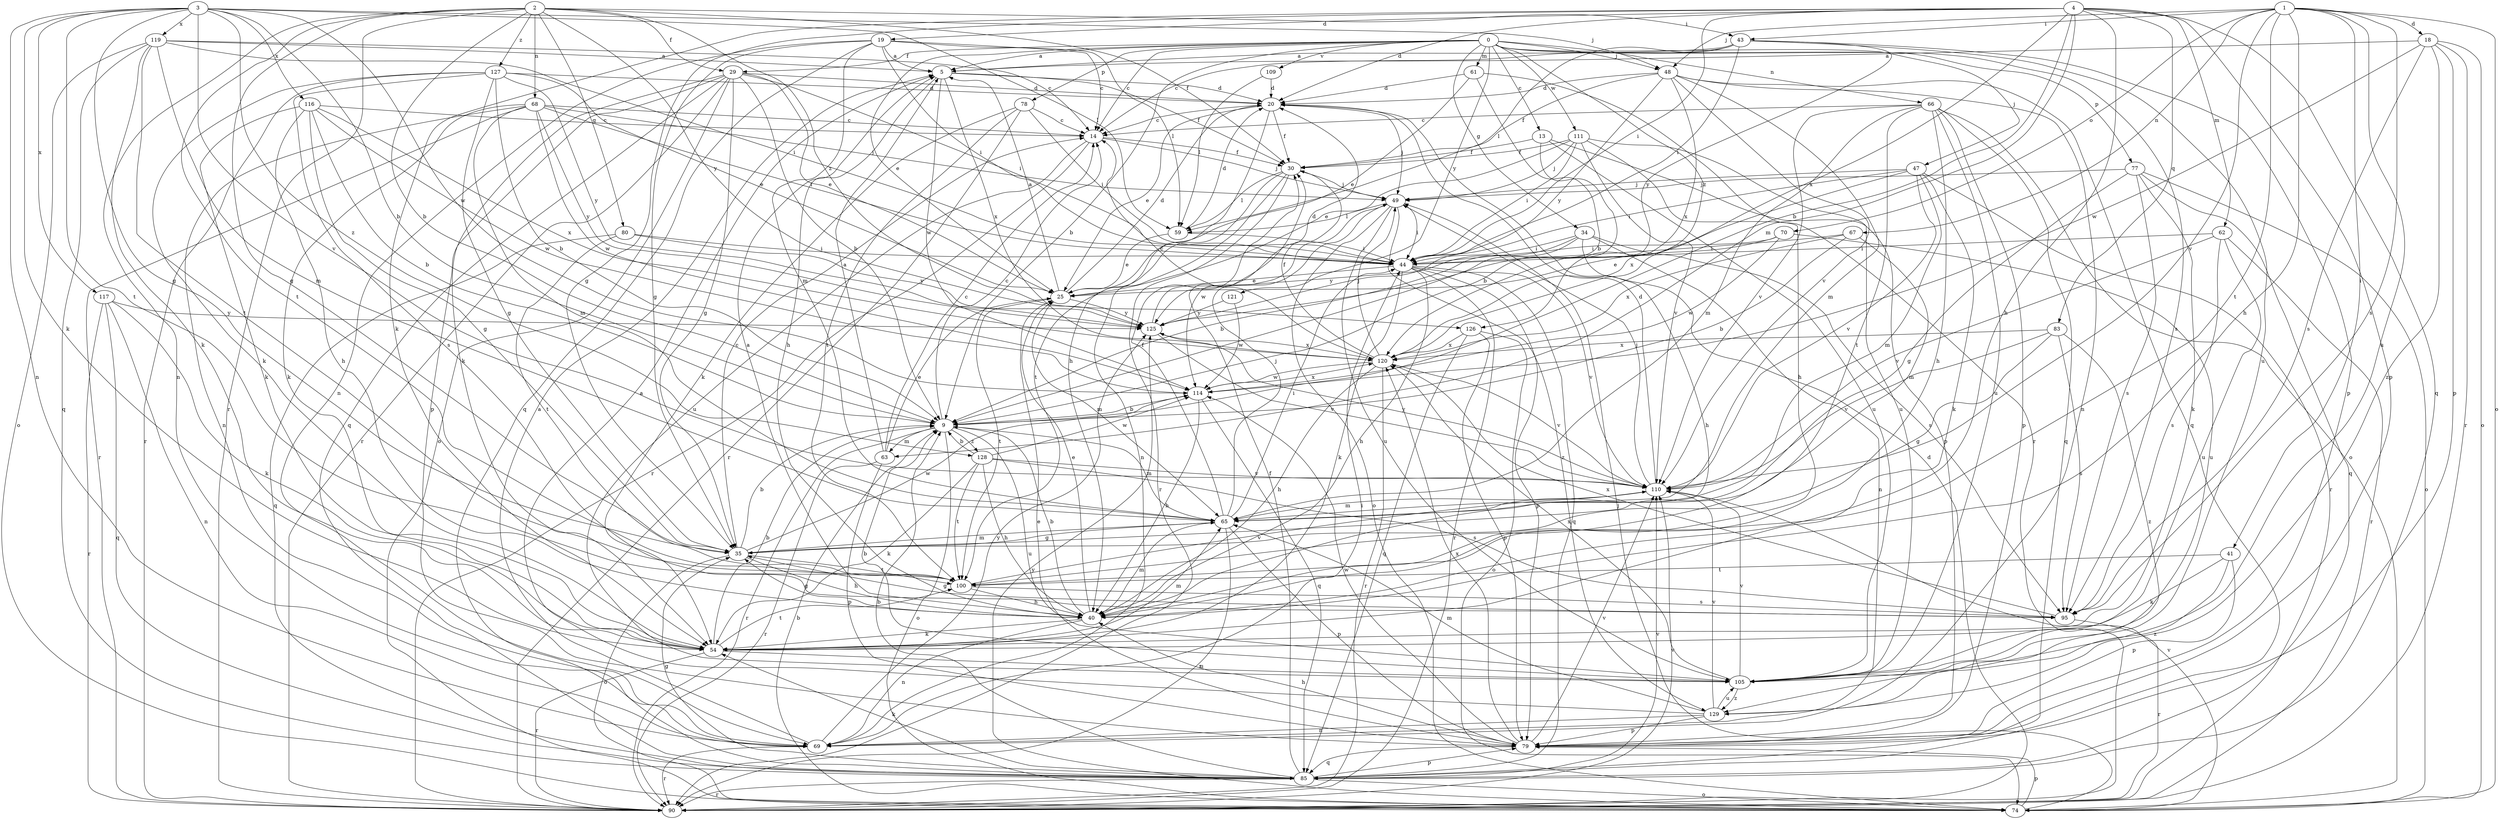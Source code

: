 strict digraph  {
0;
1;
2;
3;
4;
5;
9;
13;
14;
18;
19;
20;
25;
29;
30;
34;
35;
40;
41;
43;
44;
47;
48;
49;
54;
59;
61;
62;
63;
65;
66;
67;
68;
69;
70;
74;
77;
78;
79;
80;
83;
85;
90;
95;
100;
105;
109;
110;
111;
114;
116;
117;
119;
120;
121;
125;
126;
127;
128;
129;
0 -> 5  [label=a];
0 -> 9  [label=b];
0 -> 13  [label=c];
0 -> 14  [label=c];
0 -> 25  [label=e];
0 -> 29  [label=f];
0 -> 34  [label=g];
0 -> 47  [label=j];
0 -> 48  [label=j];
0 -> 61  [label=m];
0 -> 66  [label=n];
0 -> 77  [label=p];
0 -> 78  [label=p];
0 -> 95  [label=s];
0 -> 109  [label=v];
0 -> 111  [label=w];
0 -> 121  [label=y];
0 -> 126  [label=z];
1 -> 18  [label=d];
1 -> 40  [label=h];
1 -> 41  [label=i];
1 -> 43  [label=i];
1 -> 48  [label=j];
1 -> 67  [label=n];
1 -> 70  [label=o];
1 -> 74  [label=o];
1 -> 95  [label=s];
1 -> 100  [label=t];
1 -> 105  [label=u];
1 -> 110  [label=v];
2 -> 9  [label=b];
2 -> 29  [label=f];
2 -> 30  [label=f];
2 -> 35  [label=g];
2 -> 43  [label=i];
2 -> 68  [label=n];
2 -> 69  [label=n];
2 -> 80  [label=q];
2 -> 90  [label=r];
2 -> 100  [label=t];
2 -> 125  [label=y];
2 -> 126  [label=z];
2 -> 127  [label=z];
3 -> 9  [label=b];
3 -> 35  [label=g];
3 -> 48  [label=j];
3 -> 54  [label=k];
3 -> 59  [label=l];
3 -> 69  [label=n];
3 -> 100  [label=t];
3 -> 110  [label=v];
3 -> 114  [label=w];
3 -> 116  [label=x];
3 -> 117  [label=x];
3 -> 119  [label=x];
3 -> 128  [label=z];
4 -> 9  [label=b];
4 -> 19  [label=d];
4 -> 20  [label=d];
4 -> 35  [label=g];
4 -> 40  [label=h];
4 -> 44  [label=i];
4 -> 54  [label=k];
4 -> 62  [label=m];
4 -> 63  [label=m];
4 -> 79  [label=p];
4 -> 83  [label=q];
4 -> 85  [label=q];
4 -> 120  [label=x];
5 -> 20  [label=d];
5 -> 30  [label=f];
5 -> 40  [label=h];
5 -> 114  [label=w];
5 -> 120  [label=x];
9 -> 14  [label=c];
9 -> 63  [label=m];
9 -> 65  [label=m];
9 -> 74  [label=o];
9 -> 90  [label=r];
9 -> 105  [label=u];
9 -> 128  [label=z];
13 -> 9  [label=b];
13 -> 30  [label=f];
13 -> 79  [label=p];
13 -> 105  [label=u];
14 -> 30  [label=f];
14 -> 49  [label=j];
14 -> 90  [label=r];
14 -> 105  [label=u];
18 -> 5  [label=a];
18 -> 74  [label=o];
18 -> 79  [label=p];
18 -> 90  [label=r];
18 -> 95  [label=s];
18 -> 114  [label=w];
18 -> 129  [label=z];
19 -> 5  [label=a];
19 -> 14  [label=c];
19 -> 35  [label=g];
19 -> 44  [label=i];
19 -> 59  [label=l];
19 -> 65  [label=m];
19 -> 69  [label=n];
19 -> 85  [label=q];
20 -> 14  [label=c];
20 -> 25  [label=e];
20 -> 30  [label=f];
20 -> 40  [label=h];
20 -> 49  [label=j];
25 -> 5  [label=a];
25 -> 20  [label=d];
25 -> 65  [label=m];
25 -> 100  [label=t];
25 -> 125  [label=y];
29 -> 9  [label=b];
29 -> 20  [label=d];
29 -> 25  [label=e];
29 -> 35  [label=g];
29 -> 44  [label=i];
29 -> 54  [label=k];
29 -> 74  [label=o];
29 -> 79  [label=p];
29 -> 85  [label=q];
29 -> 90  [label=r];
30 -> 49  [label=j];
30 -> 59  [label=l];
30 -> 69  [label=n];
30 -> 90  [label=r];
30 -> 100  [label=t];
34 -> 9  [label=b];
34 -> 40  [label=h];
34 -> 44  [label=i];
34 -> 69  [label=n];
34 -> 95  [label=s];
34 -> 125  [label=y];
35 -> 9  [label=b];
35 -> 14  [label=c];
35 -> 40  [label=h];
35 -> 65  [label=m];
35 -> 74  [label=o];
35 -> 100  [label=t];
35 -> 114  [label=w];
40 -> 5  [label=a];
40 -> 9  [label=b];
40 -> 25  [label=e];
40 -> 35  [label=g];
40 -> 54  [label=k];
40 -> 65  [label=m];
40 -> 69  [label=n];
41 -> 54  [label=k];
41 -> 79  [label=p];
41 -> 100  [label=t];
41 -> 129  [label=z];
43 -> 5  [label=a];
43 -> 14  [label=c];
43 -> 44  [label=i];
43 -> 59  [label=l];
43 -> 79  [label=p];
43 -> 105  [label=u];
43 -> 125  [label=y];
44 -> 25  [label=e];
44 -> 40  [label=h];
44 -> 54  [label=k];
44 -> 79  [label=p];
44 -> 85  [label=q];
44 -> 90  [label=r];
44 -> 110  [label=v];
47 -> 44  [label=i];
47 -> 49  [label=j];
47 -> 54  [label=k];
47 -> 65  [label=m];
47 -> 90  [label=r];
47 -> 110  [label=v];
47 -> 120  [label=x];
48 -> 20  [label=d];
48 -> 30  [label=f];
48 -> 65  [label=m];
48 -> 69  [label=n];
48 -> 85  [label=q];
48 -> 110  [label=v];
48 -> 120  [label=x];
48 -> 125  [label=y];
49 -> 44  [label=i];
49 -> 59  [label=l];
49 -> 74  [label=o];
49 -> 105  [label=u];
49 -> 114  [label=w];
49 -> 129  [label=z];
54 -> 9  [label=b];
54 -> 65  [label=m];
54 -> 90  [label=r];
54 -> 100  [label=t];
54 -> 105  [label=u];
59 -> 20  [label=d];
59 -> 25  [label=e];
59 -> 44  [label=i];
61 -> 9  [label=b];
61 -> 20  [label=d];
61 -> 25  [label=e];
61 -> 90  [label=r];
62 -> 44  [label=i];
62 -> 90  [label=r];
62 -> 95  [label=s];
62 -> 105  [label=u];
62 -> 110  [label=v];
63 -> 5  [label=a];
63 -> 14  [label=c];
63 -> 25  [label=e];
63 -> 79  [label=p];
63 -> 90  [label=r];
65 -> 30  [label=f];
65 -> 35  [label=g];
65 -> 44  [label=i];
65 -> 49  [label=j];
65 -> 79  [label=p];
65 -> 90  [label=r];
66 -> 14  [label=c];
66 -> 40  [label=h];
66 -> 65  [label=m];
66 -> 74  [label=o];
66 -> 79  [label=p];
66 -> 85  [label=q];
66 -> 100  [label=t];
66 -> 105  [label=u];
66 -> 110  [label=v];
67 -> 9  [label=b];
67 -> 44  [label=i];
67 -> 65  [label=m];
67 -> 120  [label=x];
68 -> 14  [label=c];
68 -> 44  [label=i];
68 -> 49  [label=j];
68 -> 54  [label=k];
68 -> 65  [label=m];
68 -> 69  [label=n];
68 -> 90  [label=r];
68 -> 114  [label=w];
68 -> 125  [label=y];
69 -> 5  [label=a];
69 -> 44  [label=i];
69 -> 90  [label=r];
69 -> 125  [label=y];
70 -> 25  [label=e];
70 -> 44  [label=i];
70 -> 105  [label=u];
70 -> 114  [label=w];
74 -> 9  [label=b];
74 -> 49  [label=j];
74 -> 79  [label=p];
74 -> 110  [label=v];
74 -> 125  [label=y];
77 -> 35  [label=g];
77 -> 49  [label=j];
77 -> 54  [label=k];
77 -> 74  [label=o];
77 -> 85  [label=q];
77 -> 95  [label=s];
78 -> 14  [label=c];
78 -> 44  [label=i];
78 -> 54  [label=k];
78 -> 90  [label=r];
78 -> 100  [label=t];
79 -> 25  [label=e];
79 -> 40  [label=h];
79 -> 85  [label=q];
79 -> 110  [label=v];
79 -> 114  [label=w];
79 -> 120  [label=x];
80 -> 44  [label=i];
80 -> 85  [label=q];
80 -> 100  [label=t];
80 -> 125  [label=y];
83 -> 35  [label=g];
83 -> 95  [label=s];
83 -> 110  [label=v];
83 -> 120  [label=x];
83 -> 129  [label=z];
85 -> 9  [label=b];
85 -> 30  [label=f];
85 -> 35  [label=g];
85 -> 54  [label=k];
85 -> 74  [label=o];
85 -> 79  [label=p];
85 -> 90  [label=r];
85 -> 110  [label=v];
90 -> 20  [label=d];
90 -> 110  [label=v];
95 -> 35  [label=g];
95 -> 90  [label=r];
95 -> 120  [label=x];
100 -> 40  [label=h];
100 -> 95  [label=s];
100 -> 110  [label=v];
105 -> 9  [label=b];
105 -> 110  [label=v];
105 -> 120  [label=x];
105 -> 129  [label=z];
109 -> 20  [label=d];
109 -> 59  [label=l];
110 -> 20  [label=d];
110 -> 49  [label=j];
110 -> 65  [label=m];
110 -> 125  [label=y];
111 -> 25  [label=e];
111 -> 30  [label=f];
111 -> 40  [label=h];
111 -> 44  [label=i];
111 -> 49  [label=j];
111 -> 105  [label=u];
111 -> 110  [label=v];
114 -> 9  [label=b];
114 -> 40  [label=h];
114 -> 85  [label=q];
114 -> 120  [label=x];
116 -> 9  [label=b];
116 -> 14  [label=c];
116 -> 35  [label=g];
116 -> 40  [label=h];
116 -> 54  [label=k];
116 -> 114  [label=w];
116 -> 120  [label=x];
117 -> 54  [label=k];
117 -> 69  [label=n];
117 -> 85  [label=q];
117 -> 90  [label=r];
117 -> 125  [label=y];
119 -> 5  [label=a];
119 -> 14  [label=c];
119 -> 44  [label=i];
119 -> 54  [label=k];
119 -> 65  [label=m];
119 -> 74  [label=o];
119 -> 85  [label=q];
119 -> 100  [label=t];
120 -> 14  [label=c];
120 -> 30  [label=f];
120 -> 40  [label=h];
120 -> 49  [label=j];
120 -> 90  [label=r];
120 -> 110  [label=v];
120 -> 114  [label=w];
121 -> 114  [label=w];
121 -> 125  [label=y];
125 -> 20  [label=d];
125 -> 110  [label=v];
125 -> 120  [label=x];
126 -> 74  [label=o];
126 -> 79  [label=p];
126 -> 85  [label=q];
126 -> 120  [label=x];
127 -> 9  [label=b];
127 -> 20  [label=d];
127 -> 25  [label=e];
127 -> 35  [label=g];
127 -> 54  [label=k];
127 -> 90  [label=r];
127 -> 95  [label=s];
127 -> 125  [label=y];
128 -> 9  [label=b];
128 -> 40  [label=h];
128 -> 54  [label=k];
128 -> 95  [label=s];
128 -> 100  [label=t];
128 -> 110  [label=v];
128 -> 114  [label=w];
129 -> 5  [label=a];
129 -> 65  [label=m];
129 -> 69  [label=n];
129 -> 79  [label=p];
129 -> 105  [label=u];
129 -> 110  [label=v];
}
